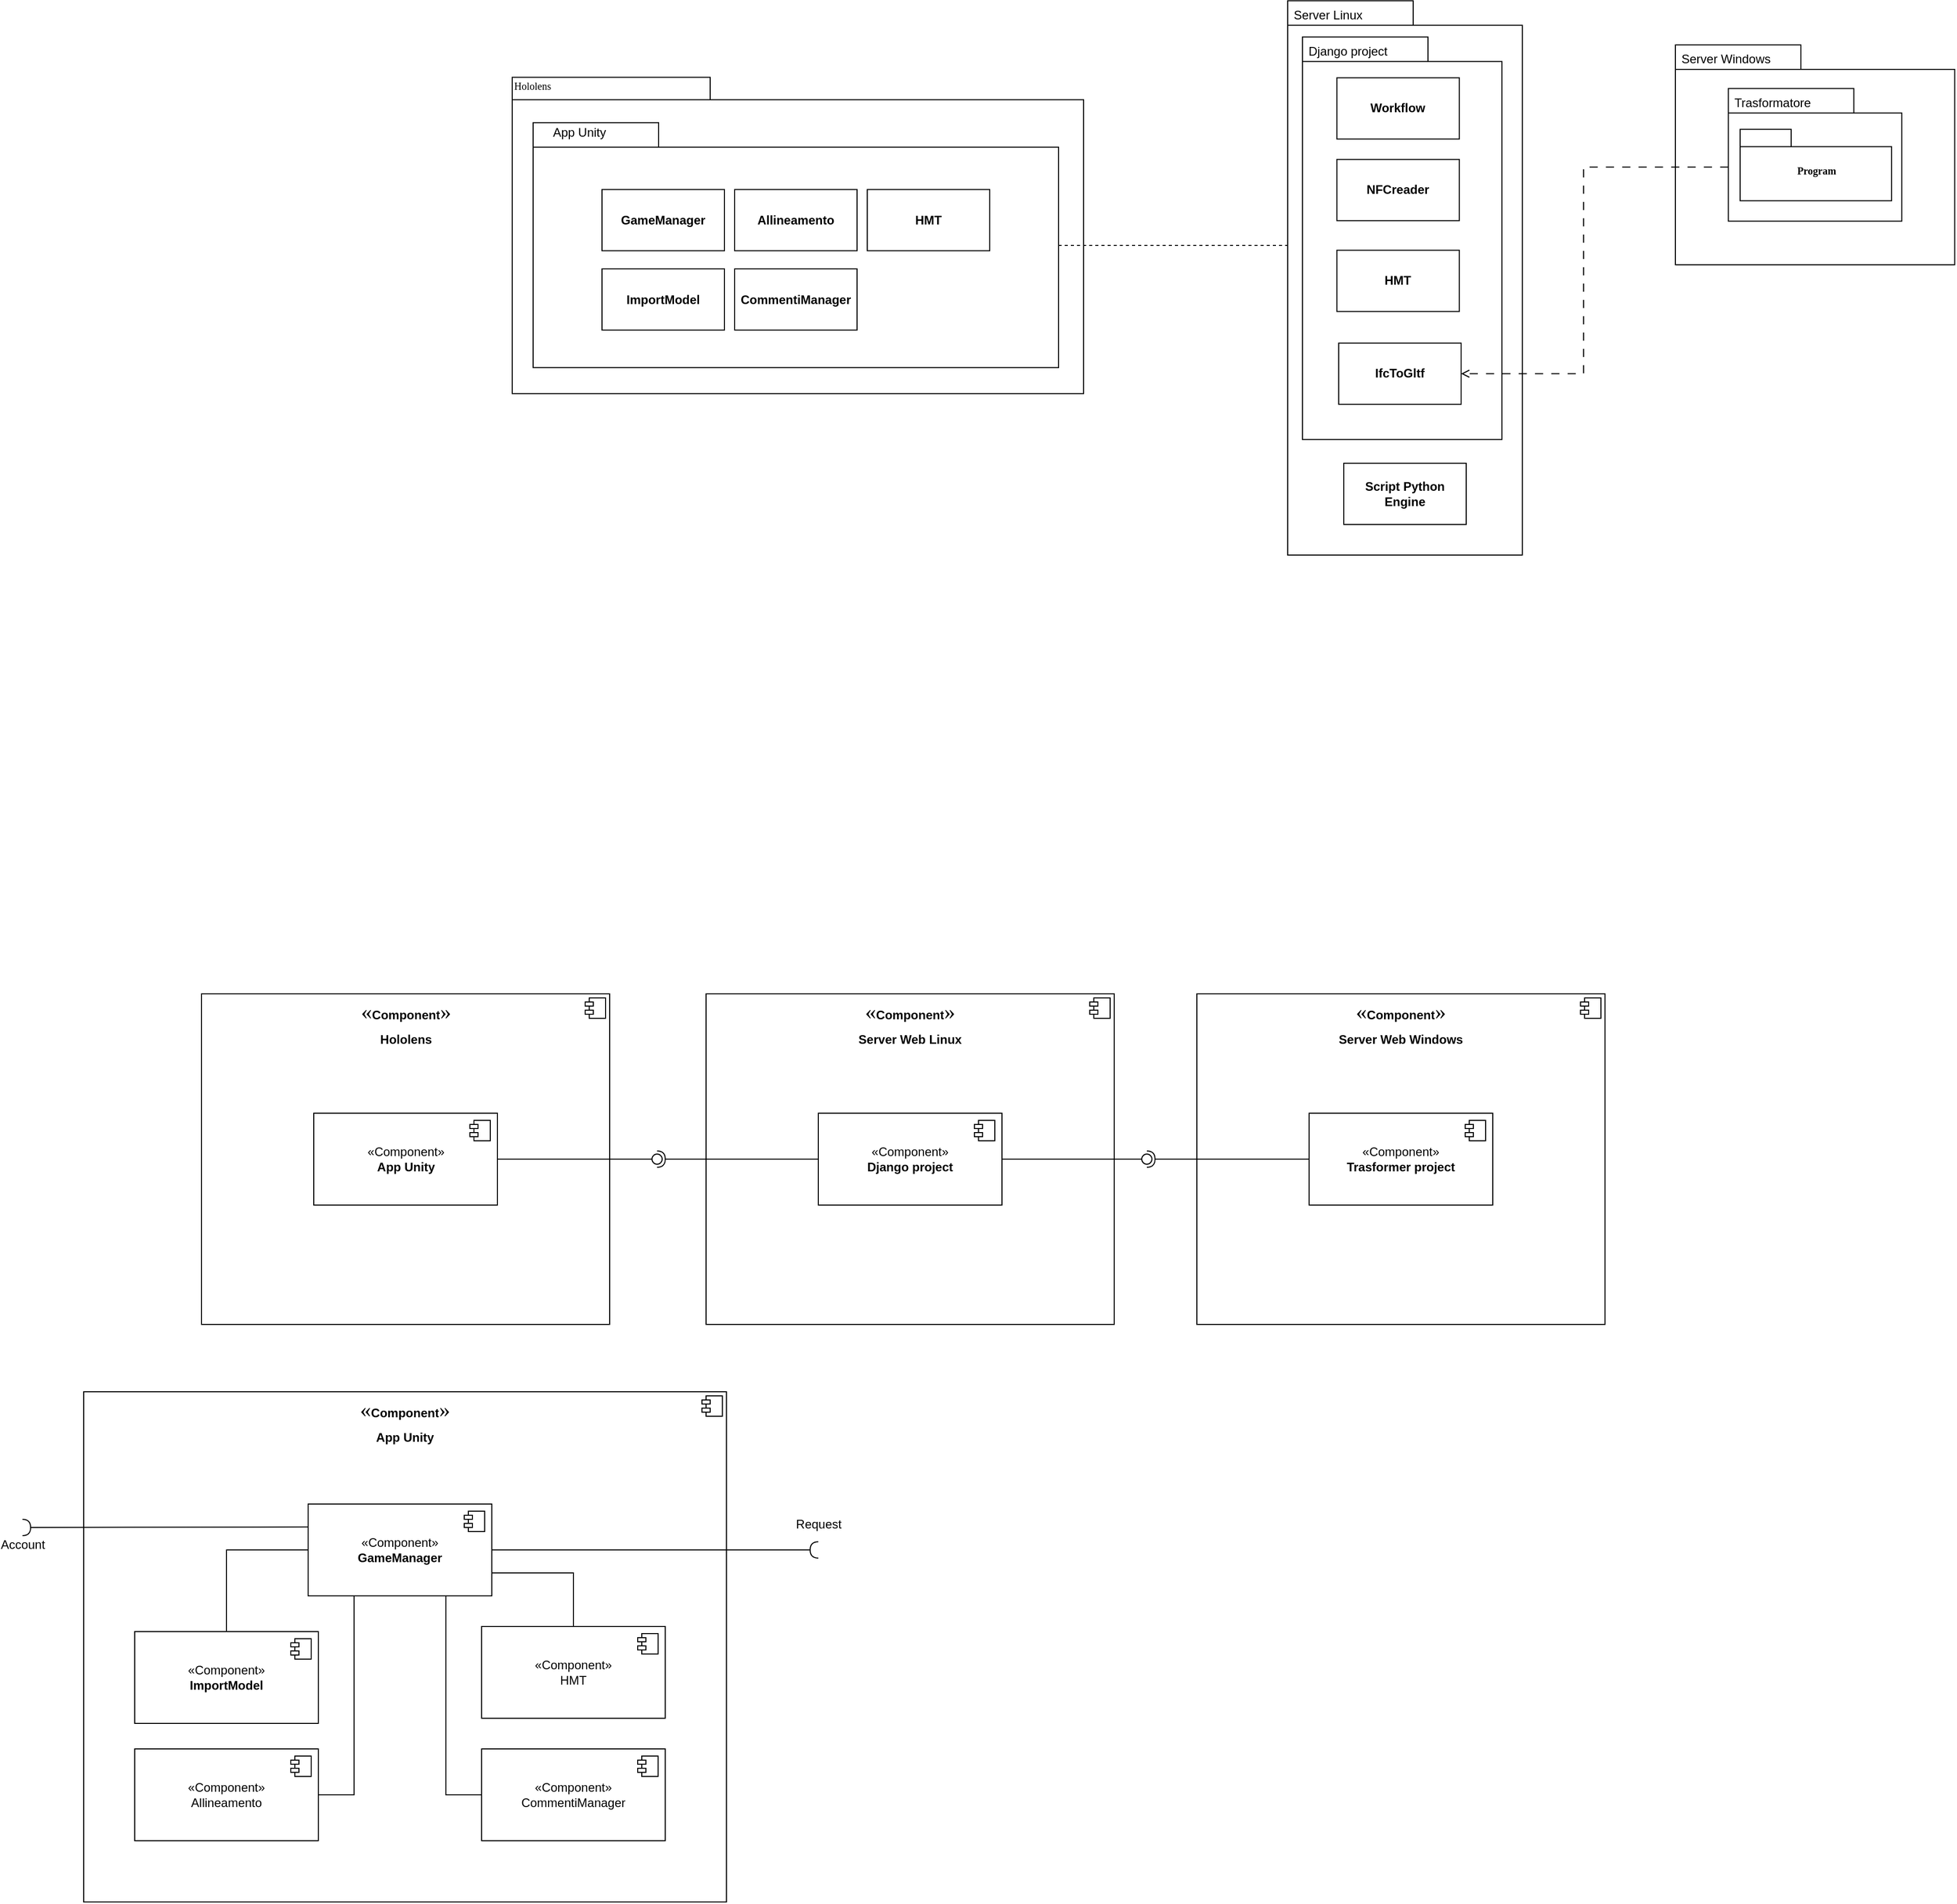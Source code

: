 <mxfile version="23.1.2" type="github">
  <diagram name="Pagina-1" id="3359I1O3hQxR5qLIz3mf">
    <mxGraphModel dx="2839" dy="2985" grid="1" gridSize="10" guides="1" tooltips="1" connect="1" arrows="1" fold="1" page="1" pageScale="1" pageWidth="827" pageHeight="1169" math="0" shadow="0">
      <root>
        <mxCell id="0" />
        <mxCell id="1" parent="0" />
        <mxCell id="4jpKNV3a8cvR91CDWmiR-55" value="" style="shape=folder;fontStyle=1;spacingTop=10;tabWidth=194;tabHeight=22;tabPosition=left;html=1;rounded=0;shadow=0;comic=0;labelBackgroundColor=none;strokeWidth=1;fillColor=none;fontFamily=Verdana;fontSize=10;align=center;" parent="1" vertex="1">
          <mxGeometry x="-680" y="-1298.25" width="560" height="310" as="geometry" />
        </mxCell>
        <mxCell id="4jpKNV3a8cvR91CDWmiR-56" value="Hololens" style="text;html=1;align=left;verticalAlign=top;spacingTop=-4;fontSize=10;fontFamily=Verdana" parent="4jpKNV3a8cvR91CDWmiR-55" vertex="1">
          <mxGeometry width="125.517" height="20" as="geometry" />
        </mxCell>
        <mxCell id="4jpKNV3a8cvR91CDWmiR-57" value="" style="shape=folder;fontStyle=1;spacingTop=10;tabWidth=123;tabHeight=24;tabPosition=left;html=1;rounded=0;shadow=0;comic=0;labelBackgroundColor=none;strokeColor=#000000;strokeWidth=1;fillColor=#ffffff;fontFamily=Verdana;fontSize=10;fontColor=#000000;align=center;" parent="1" vertex="1">
          <mxGeometry x="-659.5" y="-1253.75" width="515" height="240" as="geometry" />
        </mxCell>
        <mxCell id="4jpKNV3a8cvR91CDWmiR-58" value="App Unity" style="text;html=1;strokeColor=none;fillColor=none;align=center;verticalAlign=middle;whiteSpace=wrap;rounded=0;" parent="1" vertex="1">
          <mxGeometry x="-659.5" y="-1253.75" width="89.5" height="20" as="geometry" />
        </mxCell>
        <mxCell id="4jpKNV3a8cvR91CDWmiR-59" value="&lt;b&gt;GameManager&lt;/b&gt;" style="rounded=0;whiteSpace=wrap;html=1;" parent="1" vertex="1">
          <mxGeometry x="-592" y="-1188.25" width="120" height="60" as="geometry" />
        </mxCell>
        <mxCell id="4jpKNV3a8cvR91CDWmiR-60" value="&lt;b&gt;ImportModel&lt;/b&gt;" style="rounded=0;whiteSpace=wrap;html=1;" parent="1" vertex="1">
          <mxGeometry x="-592" y="-1110.5" width="120" height="60" as="geometry" />
        </mxCell>
        <mxCell id="4jpKNV3a8cvR91CDWmiR-61" value="&lt;b&gt;Allineamento&lt;/b&gt;" style="rounded=0;whiteSpace=wrap;html=1;" parent="1" vertex="1">
          <mxGeometry x="-462" y="-1188.25" width="120" height="60" as="geometry" />
        </mxCell>
        <mxCell id="4jpKNV3a8cvR91CDWmiR-62" value="&lt;b&gt;HMT&lt;/b&gt;" style="rounded=0;whiteSpace=wrap;html=1;" parent="1" vertex="1">
          <mxGeometry x="-332" y="-1188.25" width="120" height="60" as="geometry" />
        </mxCell>
        <mxCell id="4jpKNV3a8cvR91CDWmiR-63" value="&lt;b&gt;CommentiManager&lt;/b&gt;" style="rounded=0;whiteSpace=wrap;html=1;" parent="1" vertex="1">
          <mxGeometry x="-462" y="-1110.5" width="120" height="60" as="geometry" />
        </mxCell>
        <mxCell id="4jpKNV3a8cvR91CDWmiR-64" style="edgeStyle=elbowEdgeStyle;rounded=0;html=1;dashed=1;labelBackgroundColor=none;startFill=0;endArrow=open;endFill=0;endSize=10;fontFamily=Verdana;fontSize=10;elbow=vertical;" parent="1" source="4jpKNV3a8cvR91CDWmiR-57" target="4jpKNV3a8cvR91CDWmiR-46" edge="1">
          <mxGeometry relative="1" as="geometry" />
        </mxCell>
        <mxCell id="0OumXAgf7ArqTD7CM8yn-11" value="&lt;p style=&quot;margin:0px;margin-top:6px;text-align:center;&quot;&gt;&lt;span style=&quot;background-color: rgb(255, 255, 255); font-family: &amp;quot;Linux Libertine&amp;quot;, Georgia, Times, &amp;quot;Source Serif Pro&amp;quot;, serif; font-size: 1.8em; text-align: left;&quot;&gt;«&lt;/span&gt;&lt;b style=&quot;background-color: initial;&quot;&gt;Component&lt;/b&gt;&lt;span style=&quot;background-color: rgb(255, 255, 255); font-family: &amp;quot;Linux Libertine&amp;quot;, Georgia, Times, &amp;quot;Source Serif Pro&amp;quot;, serif; font-size: 1.8em; text-align: left;&quot;&gt;»&lt;/span&gt;&lt;/p&gt;&lt;p style=&quot;margin:0px;margin-top:6px;text-align:center;&quot;&gt;&lt;b&gt;Hololens&lt;/b&gt;&lt;/p&gt;&lt;p style=&quot;margin:0px;margin-left:8px;&quot;&gt;&lt;br&gt;&lt;/p&gt;" style="align=left;overflow=fill;html=1;dropTarget=0;whiteSpace=wrap;" parent="1" vertex="1">
          <mxGeometry x="-984.5" y="-400" width="400" height="324" as="geometry" />
        </mxCell>
        <mxCell id="0OumXAgf7ArqTD7CM8yn-12" value="" style="shape=component;jettyWidth=8;jettyHeight=4;" parent="0OumXAgf7ArqTD7CM8yn-11" vertex="1">
          <mxGeometry x="1" width="20" height="20" relative="1" as="geometry">
            <mxPoint x="-24" y="4" as="offset" />
          </mxGeometry>
        </mxCell>
        <mxCell id="0OumXAgf7ArqTD7CM8yn-13" value="«Component»&lt;br&gt;&lt;b&gt;App Unity&lt;/b&gt;" style="html=1;dropTarget=0;whiteSpace=wrap;" parent="1" vertex="1">
          <mxGeometry x="-874.5" y="-283" width="180" height="90" as="geometry" />
        </mxCell>
        <mxCell id="0OumXAgf7ArqTD7CM8yn-14" value="" style="shape=module;jettyWidth=8;jettyHeight=4;" parent="0OumXAgf7ArqTD7CM8yn-13" vertex="1">
          <mxGeometry x="1" width="20" height="20" relative="1" as="geometry">
            <mxPoint x="-27" y="7" as="offset" />
          </mxGeometry>
        </mxCell>
        <mxCell id="0OumXAgf7ArqTD7CM8yn-15" value="&lt;p style=&quot;margin:0px;margin-top:6px;text-align:center;&quot;&gt;&lt;span style=&quot;background-color: rgb(255, 255, 255); font-family: &amp;quot;Linux Libertine&amp;quot;, Georgia, Times, &amp;quot;Source Serif Pro&amp;quot;, serif; font-size: 1.8em; text-align: left;&quot;&gt;«&lt;/span&gt;&lt;b style=&quot;background-color: initial;&quot;&gt;Component&lt;/b&gt;&lt;span style=&quot;background-color: rgb(255, 255, 255); font-family: &amp;quot;Linux Libertine&amp;quot;, Georgia, Times, &amp;quot;Source Serif Pro&amp;quot;, serif; font-size: 1.8em; text-align: left;&quot;&gt;»&lt;/span&gt;&lt;/p&gt;&lt;p style=&quot;margin:0px;margin-top:6px;text-align:center;&quot;&gt;&lt;b&gt;Server Web Linux&lt;/b&gt;&lt;/p&gt;&lt;p style=&quot;margin:0px;margin-left:8px;&quot;&gt;&lt;br&gt;&lt;/p&gt;" style="align=left;overflow=fill;html=1;dropTarget=0;whiteSpace=wrap;" parent="1" vertex="1">
          <mxGeometry x="-490" y="-400" width="400" height="324" as="geometry" />
        </mxCell>
        <mxCell id="0OumXAgf7ArqTD7CM8yn-16" value="" style="shape=component;jettyWidth=8;jettyHeight=4;" parent="0OumXAgf7ArqTD7CM8yn-15" vertex="1">
          <mxGeometry x="1" width="20" height="20" relative="1" as="geometry">
            <mxPoint x="-24" y="4" as="offset" />
          </mxGeometry>
        </mxCell>
        <mxCell id="0OumXAgf7ArqTD7CM8yn-17" value="«Component»&lt;br&gt;&lt;b&gt;Django project&lt;/b&gt;" style="html=1;dropTarget=0;whiteSpace=wrap;" parent="1" vertex="1">
          <mxGeometry x="-380" y="-283" width="180" height="90" as="geometry" />
        </mxCell>
        <mxCell id="0OumXAgf7ArqTD7CM8yn-18" value="" style="shape=module;jettyWidth=8;jettyHeight=4;" parent="0OumXAgf7ArqTD7CM8yn-17" vertex="1">
          <mxGeometry x="1" width="20" height="20" relative="1" as="geometry">
            <mxPoint x="-27" y="7" as="offset" />
          </mxGeometry>
        </mxCell>
        <mxCell id="0OumXAgf7ArqTD7CM8yn-19" value="" style="rounded=0;orthogonalLoop=1;jettySize=auto;html=1;endArrow=halfCircle;endFill=0;endSize=6;strokeWidth=1;sketch=0;exitX=0;exitY=0.5;exitDx=0;exitDy=0;" parent="1" source="0OumXAgf7ArqTD7CM8yn-17" target="0OumXAgf7ArqTD7CM8yn-21" edge="1">
          <mxGeometry relative="1" as="geometry">
            <mxPoint x="-363" y="-305" as="sourcePoint" />
          </mxGeometry>
        </mxCell>
        <mxCell id="0OumXAgf7ArqTD7CM8yn-22" value="" style="rounded=0;orthogonalLoop=1;jettySize=auto;html=1;endArrow=oval;endFill=0;sketch=0;sourcePerimeterSpacing=0;targetPerimeterSpacing=0;endSize=10;exitX=1;exitY=0.5;exitDx=0;exitDy=0;" parent="1" source="0OumXAgf7ArqTD7CM8yn-13" target="0OumXAgf7ArqTD7CM8yn-21" edge="1">
          <mxGeometry relative="1" as="geometry">
            <mxPoint x="-809" y="-231" as="sourcePoint" />
            <mxPoint x="-583" y="-240" as="targetPoint" />
          </mxGeometry>
        </mxCell>
        <mxCell id="0OumXAgf7ArqTD7CM8yn-21" value="" style="ellipse;whiteSpace=wrap;html=1;align=center;aspect=fixed;fillColor=none;strokeColor=none;resizable=0;perimeter=centerPerimeter;rotatable=0;allowArrows=0;points=[];outlineConnect=1;" parent="1" vertex="1">
          <mxGeometry x="-543" y="-243" width="10" height="10" as="geometry" />
        </mxCell>
        <mxCell id="0OumXAgf7ArqTD7CM8yn-23" value="&lt;p style=&quot;margin:0px;margin-top:6px;text-align:center;&quot;&gt;&lt;span style=&quot;background-color: rgb(255, 255, 255); font-family: &amp;quot;Linux Libertine&amp;quot;, Georgia, Times, &amp;quot;Source Serif Pro&amp;quot;, serif; font-size: 1.8em; text-align: left;&quot;&gt;«&lt;/span&gt;&lt;b style=&quot;background-color: initial;&quot;&gt;Component&lt;/b&gt;&lt;span style=&quot;background-color: rgb(255, 255, 255); font-family: &amp;quot;Linux Libertine&amp;quot;, Georgia, Times, &amp;quot;Source Serif Pro&amp;quot;, serif; font-size: 1.8em; text-align: left;&quot;&gt;»&lt;/span&gt;&lt;/p&gt;&lt;p style=&quot;margin:0px;margin-top:6px;text-align:center;&quot;&gt;&lt;b&gt;Server Web Windows&lt;/b&gt;&lt;/p&gt;&lt;p style=&quot;margin:0px;margin-left:8px;&quot;&gt;&lt;br&gt;&lt;/p&gt;" style="align=left;overflow=fill;html=1;dropTarget=0;whiteSpace=wrap;" parent="1" vertex="1">
          <mxGeometry x="-9" y="-400" width="400" height="324" as="geometry" />
        </mxCell>
        <mxCell id="0OumXAgf7ArqTD7CM8yn-24" value="" style="shape=component;jettyWidth=8;jettyHeight=4;" parent="0OumXAgf7ArqTD7CM8yn-23" vertex="1">
          <mxGeometry x="1" width="20" height="20" relative="1" as="geometry">
            <mxPoint x="-24" y="4" as="offset" />
          </mxGeometry>
        </mxCell>
        <mxCell id="0OumXAgf7ArqTD7CM8yn-25" value="«Component»&lt;br&gt;&lt;b&gt;Trasformer project&lt;/b&gt;" style="html=1;dropTarget=0;whiteSpace=wrap;" parent="1" vertex="1">
          <mxGeometry x="101" y="-283" width="180" height="90" as="geometry" />
        </mxCell>
        <mxCell id="0OumXAgf7ArqTD7CM8yn-26" value="" style="shape=module;jettyWidth=8;jettyHeight=4;" parent="0OumXAgf7ArqTD7CM8yn-25" vertex="1">
          <mxGeometry x="1" width="20" height="20" relative="1" as="geometry">
            <mxPoint x="-27" y="7" as="offset" />
          </mxGeometry>
        </mxCell>
        <mxCell id="0OumXAgf7ArqTD7CM8yn-27" value="" style="rounded=0;orthogonalLoop=1;jettySize=auto;html=1;endArrow=halfCircle;endFill=0;endSize=6;strokeWidth=1;sketch=0;exitX=0;exitY=0.5;exitDx=0;exitDy=0;" parent="1" source="0OumXAgf7ArqTD7CM8yn-25" target="0OumXAgf7ArqTD7CM8yn-29" edge="1">
          <mxGeometry relative="1" as="geometry">
            <mxPoint x="27" y="-515" as="sourcePoint" />
          </mxGeometry>
        </mxCell>
        <mxCell id="0OumXAgf7ArqTD7CM8yn-30" value="" style="rounded=0;orthogonalLoop=1;jettySize=auto;html=1;endArrow=oval;endFill=0;sketch=0;sourcePerimeterSpacing=0;targetPerimeterSpacing=0;endSize=10;exitX=1;exitY=0.5;exitDx=0;exitDy=0;" parent="1" source="0OumXAgf7ArqTD7CM8yn-17" target="0OumXAgf7ArqTD7CM8yn-29" edge="1">
          <mxGeometry relative="1" as="geometry">
            <mxPoint x="-200" y="-238" as="sourcePoint" />
            <mxPoint x="-53" y="-240" as="targetPoint" />
          </mxGeometry>
        </mxCell>
        <mxCell id="0OumXAgf7ArqTD7CM8yn-29" value="" style="ellipse;whiteSpace=wrap;html=1;align=center;aspect=fixed;fillColor=none;strokeColor=none;resizable=0;perimeter=centerPerimeter;rotatable=0;allowArrows=0;points=[];outlineConnect=1;" parent="1" vertex="1">
          <mxGeometry x="-63" y="-243" width="10" height="10" as="geometry" />
        </mxCell>
        <mxCell id="0OumXAgf7ArqTD7CM8yn-31" value="&lt;p style=&quot;margin:0px;margin-top:6px;text-align:center;&quot;&gt;&lt;span style=&quot;background-color: rgb(255, 255, 255); font-family: &amp;quot;Linux Libertine&amp;quot;, Georgia, Times, &amp;quot;Source Serif Pro&amp;quot;, serif; font-size: 1.8em; text-align: left;&quot;&gt;«&lt;/span&gt;&lt;b style=&quot;background-color: initial;&quot;&gt;Component&lt;/b&gt;&lt;span style=&quot;background-color: rgb(255, 255, 255); font-family: &amp;quot;Linux Libertine&amp;quot;, Georgia, Times, &amp;quot;Source Serif Pro&amp;quot;, serif; font-size: 1.8em; text-align: left;&quot;&gt;»&lt;/span&gt;&lt;/p&gt;&lt;p style=&quot;margin:0px;margin-top:6px;text-align:center;&quot;&gt;&lt;b&gt;App Unity&lt;/b&gt;&lt;/p&gt;&lt;p style=&quot;margin:0px;margin-left:8px;&quot;&gt;&lt;br&gt;&lt;/p&gt;" style="align=left;overflow=fill;html=1;dropTarget=0;whiteSpace=wrap;" parent="1" vertex="1">
          <mxGeometry x="-1100" y="-10" width="630" height="500" as="geometry" />
        </mxCell>
        <mxCell id="0OumXAgf7ArqTD7CM8yn-32" value="" style="shape=component;jettyWidth=8;jettyHeight=4;" parent="0OumXAgf7ArqTD7CM8yn-31" vertex="1">
          <mxGeometry x="1" width="20" height="20" relative="1" as="geometry">
            <mxPoint x="-24" y="4" as="offset" />
          </mxGeometry>
        </mxCell>
        <mxCell id="0OumXAgf7ArqTD7CM8yn-33" value="«Component»&lt;br&gt;&lt;b&gt;GameManager&lt;/b&gt;" style="html=1;dropTarget=0;whiteSpace=wrap;" parent="1" vertex="1">
          <mxGeometry x="-880" y="100" width="180" height="90" as="geometry" />
        </mxCell>
        <mxCell id="0OumXAgf7ArqTD7CM8yn-34" value="" style="shape=module;jettyWidth=8;jettyHeight=4;" parent="0OumXAgf7ArqTD7CM8yn-33" vertex="1">
          <mxGeometry x="1" width="20" height="20" relative="1" as="geometry">
            <mxPoint x="-27" y="7" as="offset" />
          </mxGeometry>
        </mxCell>
        <mxCell id="0OumXAgf7ArqTD7CM8yn-40" value="Request" style="rounded=0;orthogonalLoop=1;jettySize=auto;html=1;endArrow=halfCircle;endFill=0;endSize=6;strokeWidth=1;sketch=0;fontSize=12;curved=1;exitX=1;exitY=0.5;exitDx=0;exitDy=0;" parent="1" source="0OumXAgf7ArqTD7CM8yn-33" edge="1">
          <mxGeometry x="1" y="25" relative="1" as="geometry">
            <mxPoint x="60" y="150" as="sourcePoint" />
            <mxPoint x="-380" y="145" as="targetPoint" />
            <mxPoint as="offset" />
          </mxGeometry>
        </mxCell>
        <mxCell id="0OumXAgf7ArqTD7CM8yn-44" style="edgeStyle=orthogonalEdgeStyle;rounded=0;orthogonalLoop=1;jettySize=auto;html=1;entryX=0;entryY=0.5;entryDx=0;entryDy=0;strokeColor=default;endArrow=none;endFill=0;" parent="1" source="0OumXAgf7ArqTD7CM8yn-42" target="0OumXAgf7ArqTD7CM8yn-33" edge="1">
          <mxGeometry relative="1" as="geometry" />
        </mxCell>
        <mxCell id="0OumXAgf7ArqTD7CM8yn-42" value="«Component»&lt;br&gt;&lt;b&gt;ImportModel&lt;/b&gt;" style="html=1;dropTarget=0;whiteSpace=wrap;" parent="1" vertex="1">
          <mxGeometry x="-1050" y="225" width="180" height="90" as="geometry" />
        </mxCell>
        <mxCell id="0OumXAgf7ArqTD7CM8yn-43" value="" style="shape=module;jettyWidth=8;jettyHeight=4;" parent="0OumXAgf7ArqTD7CM8yn-42" vertex="1">
          <mxGeometry x="1" width="20" height="20" relative="1" as="geometry">
            <mxPoint x="-27" y="7" as="offset" />
          </mxGeometry>
        </mxCell>
        <mxCell id="0OumXAgf7ArqTD7CM8yn-47" style="edgeStyle=orthogonalEdgeStyle;rounded=0;orthogonalLoop=1;jettySize=auto;html=1;entryX=0.25;entryY=1;entryDx=0;entryDy=0;endArrow=none;endFill=0;" parent="1" source="0OumXAgf7ArqTD7CM8yn-45" target="0OumXAgf7ArqTD7CM8yn-33" edge="1">
          <mxGeometry relative="1" as="geometry">
            <Array as="points">
              <mxPoint x="-835" y="385" />
            </Array>
          </mxGeometry>
        </mxCell>
        <mxCell id="0OumXAgf7ArqTD7CM8yn-45" value="«Component»&lt;br&gt;Allineamento" style="html=1;dropTarget=0;whiteSpace=wrap;" parent="1" vertex="1">
          <mxGeometry x="-1050" y="340" width="180" height="90" as="geometry" />
        </mxCell>
        <mxCell id="0OumXAgf7ArqTD7CM8yn-46" value="" style="shape=module;jettyWidth=8;jettyHeight=4;" parent="0OumXAgf7ArqTD7CM8yn-45" vertex="1">
          <mxGeometry x="1" width="20" height="20" relative="1" as="geometry">
            <mxPoint x="-27" y="7" as="offset" />
          </mxGeometry>
        </mxCell>
        <mxCell id="0OumXAgf7ArqTD7CM8yn-50" style="edgeStyle=orthogonalEdgeStyle;rounded=0;orthogonalLoop=1;jettySize=auto;html=1;entryX=0.75;entryY=1;entryDx=0;entryDy=0;endArrow=none;endFill=0;" parent="1" source="0OumXAgf7ArqTD7CM8yn-48" target="0OumXAgf7ArqTD7CM8yn-33" edge="1">
          <mxGeometry relative="1" as="geometry">
            <Array as="points">
              <mxPoint x="-745" y="385" />
            </Array>
          </mxGeometry>
        </mxCell>
        <mxCell id="0OumXAgf7ArqTD7CM8yn-48" value="«Component»&lt;br&gt;CommentiManager" style="html=1;dropTarget=0;whiteSpace=wrap;" parent="1" vertex="1">
          <mxGeometry x="-710" y="340" width="180" height="90" as="geometry" />
        </mxCell>
        <mxCell id="0OumXAgf7ArqTD7CM8yn-49" value="" style="shape=module;jettyWidth=8;jettyHeight=4;" parent="0OumXAgf7ArqTD7CM8yn-48" vertex="1">
          <mxGeometry x="1" width="20" height="20" relative="1" as="geometry">
            <mxPoint x="-27" y="7" as="offset" />
          </mxGeometry>
        </mxCell>
        <mxCell id="0OumXAgf7ArqTD7CM8yn-53" style="edgeStyle=orthogonalEdgeStyle;rounded=0;orthogonalLoop=1;jettySize=auto;html=1;entryX=1;entryY=0.75;entryDx=0;entryDy=0;endArrow=none;endFill=0;" parent="1" source="0OumXAgf7ArqTD7CM8yn-51" target="0OumXAgf7ArqTD7CM8yn-33" edge="1">
          <mxGeometry relative="1" as="geometry" />
        </mxCell>
        <mxCell id="0OumXAgf7ArqTD7CM8yn-51" value="«Component»&lt;br&gt;HMT" style="html=1;dropTarget=0;whiteSpace=wrap;" parent="1" vertex="1">
          <mxGeometry x="-710" y="220" width="180" height="90" as="geometry" />
        </mxCell>
        <mxCell id="0OumXAgf7ArqTD7CM8yn-52" value="" style="shape=module;jettyWidth=8;jettyHeight=4;" parent="0OumXAgf7ArqTD7CM8yn-51" vertex="1">
          <mxGeometry x="1" width="20" height="20" relative="1" as="geometry">
            <mxPoint x="-27" y="7" as="offset" />
          </mxGeometry>
        </mxCell>
        <mxCell id="0OumXAgf7ArqTD7CM8yn-56" value="Account" style="rounded=0;orthogonalLoop=1;jettySize=auto;html=1;endArrow=halfCircle;endFill=0;endSize=6;strokeWidth=1;sketch=0;fontSize=12;curved=1;exitX=0;exitY=0.25;exitDx=0;exitDy=0;" parent="1" source="0OumXAgf7ArqTD7CM8yn-33" edge="1">
          <mxGeometry x="1" y="17" relative="1" as="geometry">
            <mxPoint x="-315" y="65" as="sourcePoint" />
            <mxPoint x="-1160" y="123" as="targetPoint" />
            <mxPoint as="offset" />
          </mxGeometry>
        </mxCell>
        <mxCell id="4jpKNV3a8cvR91CDWmiR-41" value="" style="shape=folder;fontStyle=1;spacingTop=10;tabWidth=123;tabHeight=24;tabPosition=left;html=1;rounded=0;shadow=0;comic=0;labelBackgroundColor=none;strokeWidth=1;fontFamily=Verdana;fontSize=10;align=center;container=0;" parent="1" vertex="1">
          <mxGeometry x="80" y="-1373.25" width="230" height="543.25" as="geometry" />
        </mxCell>
        <mxCell id="4jpKNV3a8cvR91CDWmiR-46" value="" style="shape=folder;fontStyle=1;spacingTop=10;tabWidth=123;tabHeight=24;tabPosition=left;html=1;rounded=0;shadow=0;comic=0;labelBackgroundColor=none;strokeWidth=1;fontFamily=Verdana;fontSize=10;align=center;container=0;" parent="1" vertex="1">
          <mxGeometry x="94.5" y="-1337.75" width="195.5" height="394.5" as="geometry" />
        </mxCell>
        <mxCell id="4jpKNV3a8cvR91CDWmiR-48" value="Django project" style="text;strokeColor=none;fillColor=none;align=left;verticalAlign=top;spacingLeft=4;spacingRight=4;overflow=hidden;rotatable=0;points=[[0,0.5],[1,0.5]];portConstraint=eastwest;container=0;" parent="1" vertex="1">
          <mxGeometry x="94.5" y="-1337.75" width="125.5" height="26" as="geometry" />
        </mxCell>
        <mxCell id="4jpKNV3a8cvR91CDWmiR-49" value="&lt;b&gt;Workflow&lt;br&gt;&lt;/b&gt;" style="rounded=0;whiteSpace=wrap;html=1;container=0;" parent="1" vertex="1">
          <mxGeometry x="128.25" y="-1297.75" width="120" height="60" as="geometry" />
        </mxCell>
        <mxCell id="4jpKNV3a8cvR91CDWmiR-50" value="&lt;b&gt;NFCreader&lt;/b&gt;" style="rounded=0;whiteSpace=wrap;html=1;container=0;" parent="1" vertex="1">
          <mxGeometry x="128.25" y="-1217.75" width="120" height="60" as="geometry" />
        </mxCell>
        <mxCell id="4jpKNV3a8cvR91CDWmiR-51" value="&lt;b&gt;IfcToGltf&lt;/b&gt;" style="rounded=0;whiteSpace=wrap;html=1;container=0;" parent="1" vertex="1">
          <mxGeometry x="130" y="-1037.75" width="120" height="60" as="geometry" />
        </mxCell>
        <mxCell id="4jpKNV3a8cvR91CDWmiR-52" value="&lt;b&gt;HMT&lt;/b&gt;" style="rounded=0;whiteSpace=wrap;html=1;container=0;" parent="1" vertex="1">
          <mxGeometry x="128.25" y="-1128.75" width="120" height="60" as="geometry" />
        </mxCell>
        <mxCell id="0OumXAgf7ArqTD7CM8yn-62" value="" style="group" parent="1" vertex="1" connectable="0">
          <mxGeometry x="460" y="-1330" width="273.75" height="215.5" as="geometry" />
        </mxCell>
        <mxCell id="4jpKNV3a8cvR91CDWmiR-34" value="" style="shape=folder;fontStyle=1;spacingTop=10;tabWidth=123;tabHeight=24;tabPosition=left;html=1;rounded=0;shadow=0;comic=0;labelBackgroundColor=none;strokeWidth=1;fontFamily=Verdana;fontSize=10;align=center;" parent="0OumXAgf7ArqTD7CM8yn-62" vertex="1">
          <mxGeometry width="273.75" height="215.5" as="geometry" />
        </mxCell>
        <mxCell id="4jpKNV3a8cvR91CDWmiR-38" value="Server Windows" style="text;strokeColor=none;fillColor=none;align=left;verticalAlign=top;spacingLeft=4;spacingRight=4;overflow=hidden;rotatable=0;points=[[0,0.5],[1,0.5]];portConstraint=eastwest;" parent="0OumXAgf7ArqTD7CM8yn-62" vertex="1">
          <mxGeometry width="212.072" height="26" as="geometry" />
        </mxCell>
        <mxCell id="4jpKNV3a8cvR91CDWmiR-43" value="" style="shape=folder;fontStyle=1;spacingTop=10;tabWidth=123;tabHeight=24;tabPosition=left;html=1;rounded=0;shadow=0;comic=0;labelBackgroundColor=none;strokeWidth=1;fontFamily=Verdana;fontSize=10;align=center;container=0;" parent="0OumXAgf7ArqTD7CM8yn-62" vertex="1">
          <mxGeometry x="51.88" y="42.75" width="170" height="130" as="geometry" />
        </mxCell>
        <mxCell id="4jpKNV3a8cvR91CDWmiR-44" value="Program" style="shape=folder;fontStyle=1;spacingTop=10;tabWidth=50;tabHeight=17;tabPosition=left;html=1;rounded=0;shadow=0;comic=0;labelBackgroundColor=none;strokeWidth=1;fontFamily=Verdana;fontSize=10;align=center;container=0;" parent="0OumXAgf7ArqTD7CM8yn-62" vertex="1">
          <mxGeometry x="63.45" y="82.75" width="148.43" height="70" as="geometry" />
        </mxCell>
        <mxCell id="4jpKNV3a8cvR91CDWmiR-45" value="Trasformatore" style="text;strokeColor=none;fillColor=none;align=left;verticalAlign=top;spacingLeft=4;spacingRight=4;overflow=hidden;rotatable=0;points=[[0,0.5],[1,0.5]];portConstraint=eastwest;container=0;" parent="0OumXAgf7ArqTD7CM8yn-62" vertex="1">
          <mxGeometry x="51.88" y="42.75" width="90" height="26" as="geometry" />
        </mxCell>
        <mxCell id="0OumXAgf7ArqTD7CM8yn-60" style="edgeStyle=orthogonalEdgeStyle;rounded=0;orthogonalLoop=1;jettySize=auto;html=1;entryX=1;entryY=0.5;entryDx=0;entryDy=0;strokeColor=default;dashed=1;dashPattern=8 8;exitX=0;exitY=0;exitDx=0;exitDy=77;exitPerimeter=0;endArrow=open;endFill=0;" parent="1" source="4jpKNV3a8cvR91CDWmiR-43" target="4jpKNV3a8cvR91CDWmiR-51" edge="1">
          <mxGeometry relative="1" as="geometry">
            <mxPoint x="670" y="-840" as="sourcePoint" />
            <Array as="points">
              <mxPoint x="370" y="-1210" />
              <mxPoint x="370" y="-1008" />
            </Array>
          </mxGeometry>
        </mxCell>
        <mxCell id="4jpKNV3a8cvR91CDWmiR-53" value="Server Linux" style="text;strokeColor=none;fillColor=none;align=left;verticalAlign=top;spacingLeft=4;spacingRight=4;overflow=hidden;rotatable=0;points=[[0,0.5],[1,0.5]];portConstraint=eastwest;" parent="1" vertex="1">
          <mxGeometry x="80" y="-1373.25" width="80" height="26" as="geometry" />
        </mxCell>
        <mxCell id="ZvzluLv0_VHQhD9zz5T4-1" value="&lt;b&gt;Script Python&lt;br&gt;Engine&lt;br&gt;&lt;/b&gt;" style="rounded=0;whiteSpace=wrap;html=1;container=0;" vertex="1" parent="1">
          <mxGeometry x="135" y="-920" width="120" height="60" as="geometry" />
        </mxCell>
      </root>
    </mxGraphModel>
  </diagram>
</mxfile>
